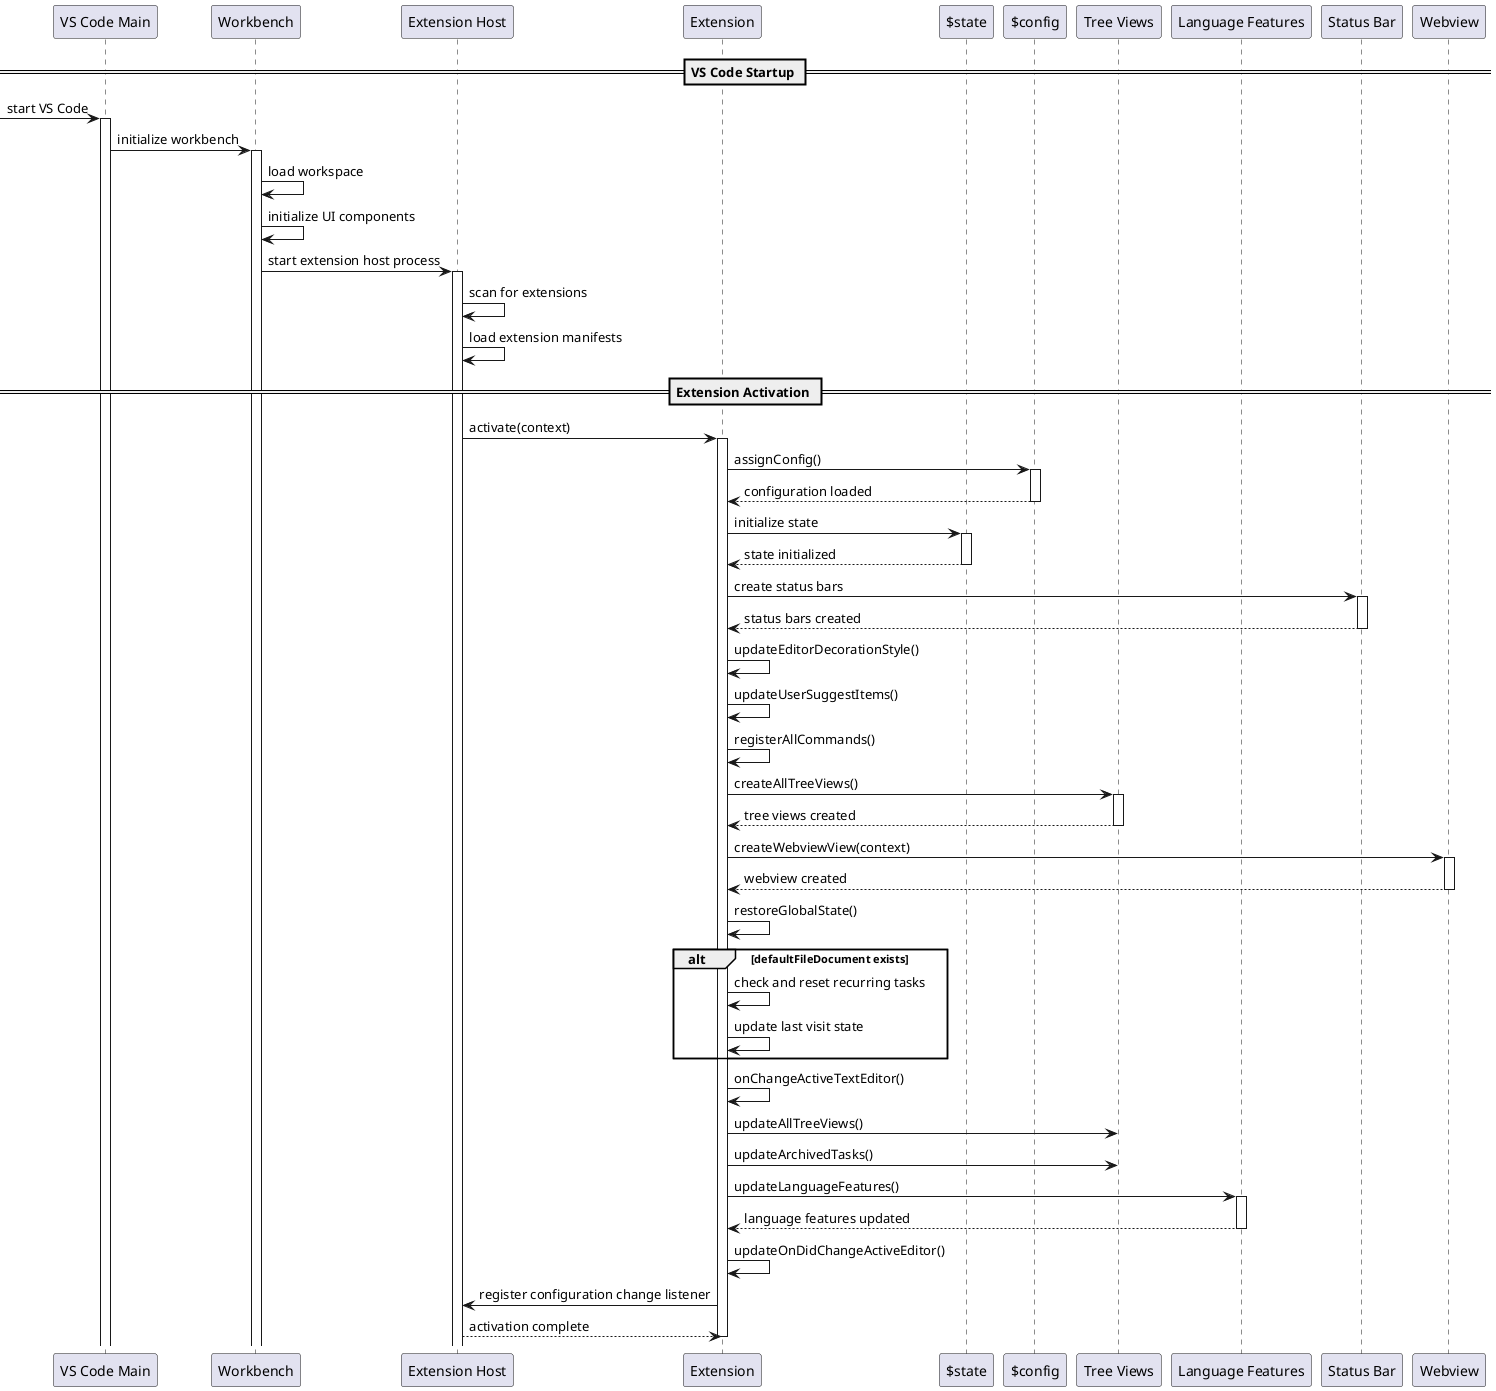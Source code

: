 @startuml Extension Activation Sequence

participant "VS Code Main" as Main
participant "Workbench" as Workbench
participant "Extension Host" as ExtHost
participant Extension
participant "$state" as State
participant "$config" as Config
participant "Tree Views" as TreeViews
participant "Language Features" as LangFeatures
participant "Status Bar" as StatusBar
participant "Webview" as Webview

== VS Code Startup ==

[-> Main: start VS Code
activate Main

Main -> Workbench: initialize workbench
activate Workbench

Workbench -> Workbench: load workspace
Workbench -> Workbench: initialize UI components

Workbench -> ExtHost: start extension host process
activate ExtHost

ExtHost -> ExtHost: scan for extensions
ExtHost -> ExtHost: load extension manifests

== Extension Activation ==

ExtHost -> Extension: activate(context)
activate Extension

Extension -> Config: assignConfig()
activate Config
Config --> Extension: configuration loaded
deactivate Config

Extension -> State: initialize state
activate State
State --> Extension: state initialized
deactivate State

Extension -> StatusBar: create status bars
activate StatusBar
StatusBar --> Extension: status bars created
deactivate StatusBar

Extension -> Extension: updateEditorDecorationStyle()
Extension -> Extension: updateUserSuggestItems()
Extension -> Extension: registerAllCommands()

Extension -> TreeViews: createAllTreeViews()
activate TreeViews
TreeViews --> Extension: tree views created
deactivate TreeViews

Extension -> Webview: createWebviewView(context)
activate Webview
Webview --> Extension: webview created
deactivate Webview

Extension -> Extension: restoreGlobalState()

alt defaultFileDocument exists
    Extension -> Extension: check and reset recurring tasks
    Extension -> Extension: update last visit state
end

Extension -> Extension: onChangeActiveTextEditor()
Extension -> TreeViews: updateAllTreeViews()
Extension -> TreeViews: updateArchivedTasks()

Extension -> LangFeatures: updateLanguageFeatures()
activate LangFeatures
LangFeatures --> Extension: language features updated
deactivate LangFeatures

Extension -> Extension: updateOnDidChangeActiveEditor()

Extension -> ExtHost: register configuration change listener

ExtHost --> Extension: activation complete
deactivate Extension

@enduml